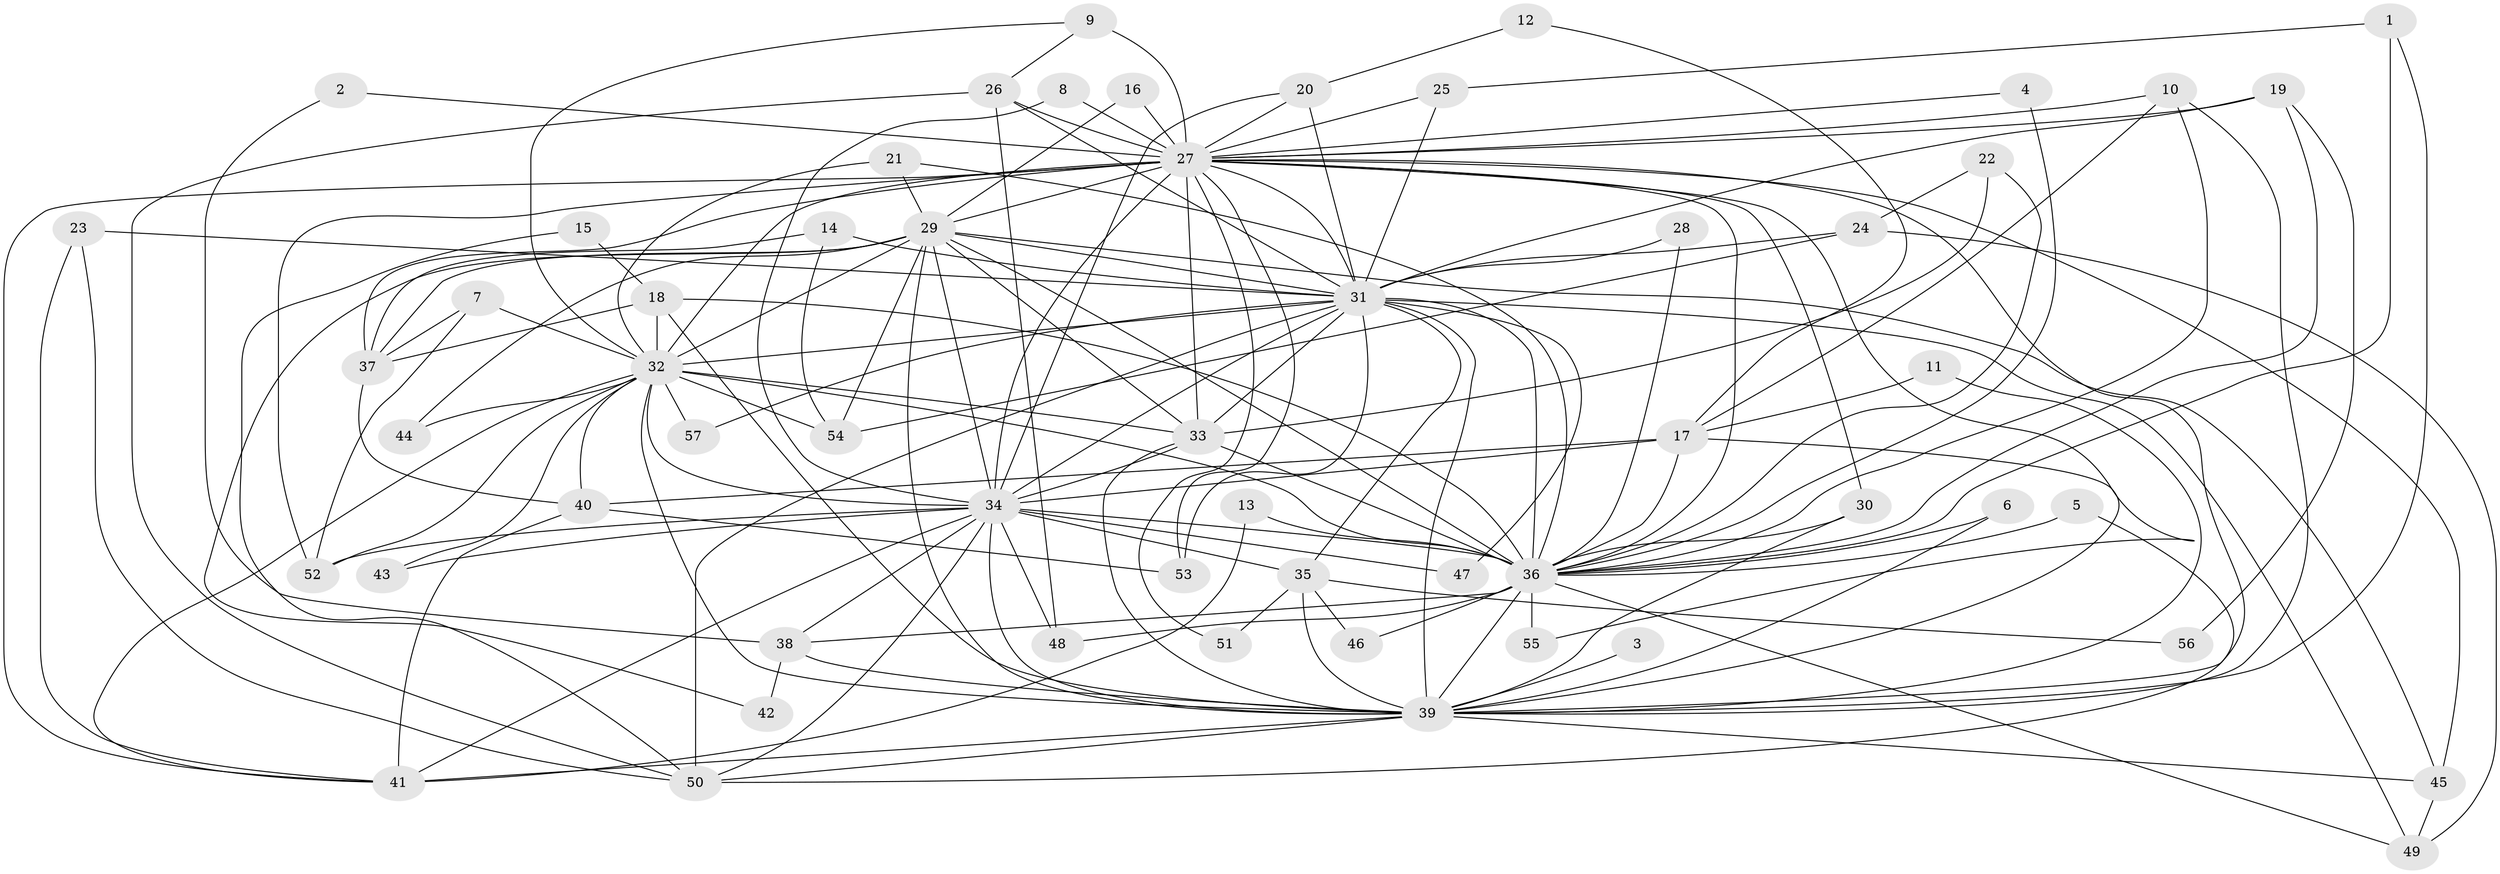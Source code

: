 // original degree distribution, {15: 0.008849557522123894, 17: 0.008849557522123894, 19: 0.008849557522123894, 26: 0.008849557522123894, 27: 0.008849557522123894, 28: 0.008849557522123894, 12: 0.008849557522123894, 20: 0.017699115044247787, 25: 0.008849557522123894, 3: 0.24778761061946902, 5: 0.04424778761061947, 4: 0.11504424778761062, 2: 0.4690265486725664, 7: 0.017699115044247787, 6: 0.017699115044247787}
// Generated by graph-tools (version 1.1) at 2025/25/03/09/25 03:25:51]
// undirected, 57 vertices, 154 edges
graph export_dot {
graph [start="1"]
  node [color=gray90,style=filled];
  1;
  2;
  3;
  4;
  5;
  6;
  7;
  8;
  9;
  10;
  11;
  12;
  13;
  14;
  15;
  16;
  17;
  18;
  19;
  20;
  21;
  22;
  23;
  24;
  25;
  26;
  27;
  28;
  29;
  30;
  31;
  32;
  33;
  34;
  35;
  36;
  37;
  38;
  39;
  40;
  41;
  42;
  43;
  44;
  45;
  46;
  47;
  48;
  49;
  50;
  51;
  52;
  53;
  54;
  55;
  56;
  57;
  1 -- 25 [weight=1.0];
  1 -- 36 [weight=1.0];
  1 -- 39 [weight=1.0];
  2 -- 27 [weight=1.0];
  2 -- 38 [weight=1.0];
  3 -- 39 [weight=1.0];
  4 -- 27 [weight=1.0];
  4 -- 36 [weight=1.0];
  5 -- 36 [weight=1.0];
  5 -- 50 [weight=1.0];
  6 -- 36 [weight=1.0];
  6 -- 39 [weight=1.0];
  7 -- 32 [weight=1.0];
  7 -- 37 [weight=1.0];
  7 -- 52 [weight=1.0];
  8 -- 27 [weight=1.0];
  8 -- 34 [weight=1.0];
  9 -- 26 [weight=1.0];
  9 -- 27 [weight=2.0];
  9 -- 32 [weight=1.0];
  10 -- 17 [weight=1.0];
  10 -- 27 [weight=2.0];
  10 -- 36 [weight=1.0];
  10 -- 39 [weight=1.0];
  11 -- 17 [weight=1.0];
  11 -- 39 [weight=2.0];
  12 -- 17 [weight=1.0];
  12 -- 20 [weight=1.0];
  13 -- 36 [weight=1.0];
  13 -- 41 [weight=1.0];
  14 -- 31 [weight=2.0];
  14 -- 37 [weight=1.0];
  14 -- 54 [weight=1.0];
  15 -- 18 [weight=1.0];
  15 -- 50 [weight=1.0];
  16 -- 27 [weight=1.0];
  16 -- 29 [weight=1.0];
  17 -- 34 [weight=1.0];
  17 -- 36 [weight=1.0];
  17 -- 39 [weight=1.0];
  17 -- 40 [weight=1.0];
  18 -- 32 [weight=1.0];
  18 -- 36 [weight=2.0];
  18 -- 37 [weight=1.0];
  18 -- 39 [weight=1.0];
  19 -- 27 [weight=1.0];
  19 -- 31 [weight=1.0];
  19 -- 36 [weight=1.0];
  19 -- 56 [weight=1.0];
  20 -- 27 [weight=1.0];
  20 -- 31 [weight=1.0];
  20 -- 34 [weight=1.0];
  21 -- 29 [weight=1.0];
  21 -- 32 [weight=1.0];
  21 -- 36 [weight=1.0];
  22 -- 24 [weight=1.0];
  22 -- 33 [weight=1.0];
  22 -- 36 [weight=1.0];
  23 -- 31 [weight=1.0];
  23 -- 41 [weight=1.0];
  23 -- 50 [weight=1.0];
  24 -- 31 [weight=1.0];
  24 -- 49 [weight=1.0];
  24 -- 54 [weight=1.0];
  25 -- 27 [weight=1.0];
  25 -- 31 [weight=1.0];
  26 -- 27 [weight=1.0];
  26 -- 31 [weight=1.0];
  26 -- 48 [weight=1.0];
  26 -- 50 [weight=1.0];
  27 -- 29 [weight=3.0];
  27 -- 30 [weight=1.0];
  27 -- 31 [weight=2.0];
  27 -- 32 [weight=2.0];
  27 -- 33 [weight=2.0];
  27 -- 34 [weight=4.0];
  27 -- 36 [weight=2.0];
  27 -- 37 [weight=2.0];
  27 -- 39 [weight=2.0];
  27 -- 41 [weight=2.0];
  27 -- 45 [weight=1.0];
  27 -- 51 [weight=1.0];
  27 -- 52 [weight=2.0];
  27 -- 53 [weight=1.0];
  27 -- 55 [weight=1.0];
  28 -- 31 [weight=1.0];
  28 -- 36 [weight=1.0];
  29 -- 31 [weight=1.0];
  29 -- 32 [weight=1.0];
  29 -- 33 [weight=2.0];
  29 -- 34 [weight=3.0];
  29 -- 36 [weight=1.0];
  29 -- 37 [weight=1.0];
  29 -- 39 [weight=1.0];
  29 -- 42 [weight=1.0];
  29 -- 44 [weight=1.0];
  29 -- 45 [weight=1.0];
  29 -- 54 [weight=1.0];
  30 -- 36 [weight=1.0];
  30 -- 39 [weight=1.0];
  31 -- 32 [weight=3.0];
  31 -- 33 [weight=1.0];
  31 -- 34 [weight=2.0];
  31 -- 35 [weight=1.0];
  31 -- 36 [weight=2.0];
  31 -- 39 [weight=1.0];
  31 -- 47 [weight=1.0];
  31 -- 49 [weight=1.0];
  31 -- 50 [weight=1.0];
  31 -- 53 [weight=1.0];
  31 -- 57 [weight=1.0];
  32 -- 33 [weight=1.0];
  32 -- 34 [weight=3.0];
  32 -- 36 [weight=1.0];
  32 -- 39 [weight=1.0];
  32 -- 40 [weight=1.0];
  32 -- 41 [weight=1.0];
  32 -- 43 [weight=1.0];
  32 -- 44 [weight=1.0];
  32 -- 52 [weight=1.0];
  32 -- 54 [weight=1.0];
  32 -- 57 [weight=1.0];
  33 -- 34 [weight=3.0];
  33 -- 36 [weight=2.0];
  33 -- 39 [weight=1.0];
  34 -- 35 [weight=2.0];
  34 -- 36 [weight=2.0];
  34 -- 38 [weight=2.0];
  34 -- 39 [weight=3.0];
  34 -- 41 [weight=1.0];
  34 -- 43 [weight=1.0];
  34 -- 47 [weight=1.0];
  34 -- 48 [weight=1.0];
  34 -- 50 [weight=1.0];
  34 -- 52 [weight=1.0];
  35 -- 39 [weight=1.0];
  35 -- 46 [weight=1.0];
  35 -- 51 [weight=1.0];
  35 -- 56 [weight=1.0];
  36 -- 38 [weight=1.0];
  36 -- 39 [weight=1.0];
  36 -- 46 [weight=1.0];
  36 -- 48 [weight=1.0];
  36 -- 49 [weight=1.0];
  36 -- 55 [weight=1.0];
  37 -- 40 [weight=1.0];
  38 -- 39 [weight=1.0];
  38 -- 42 [weight=1.0];
  39 -- 41 [weight=1.0];
  39 -- 45 [weight=1.0];
  39 -- 50 [weight=1.0];
  40 -- 41 [weight=2.0];
  40 -- 53 [weight=1.0];
  45 -- 49 [weight=1.0];
}
